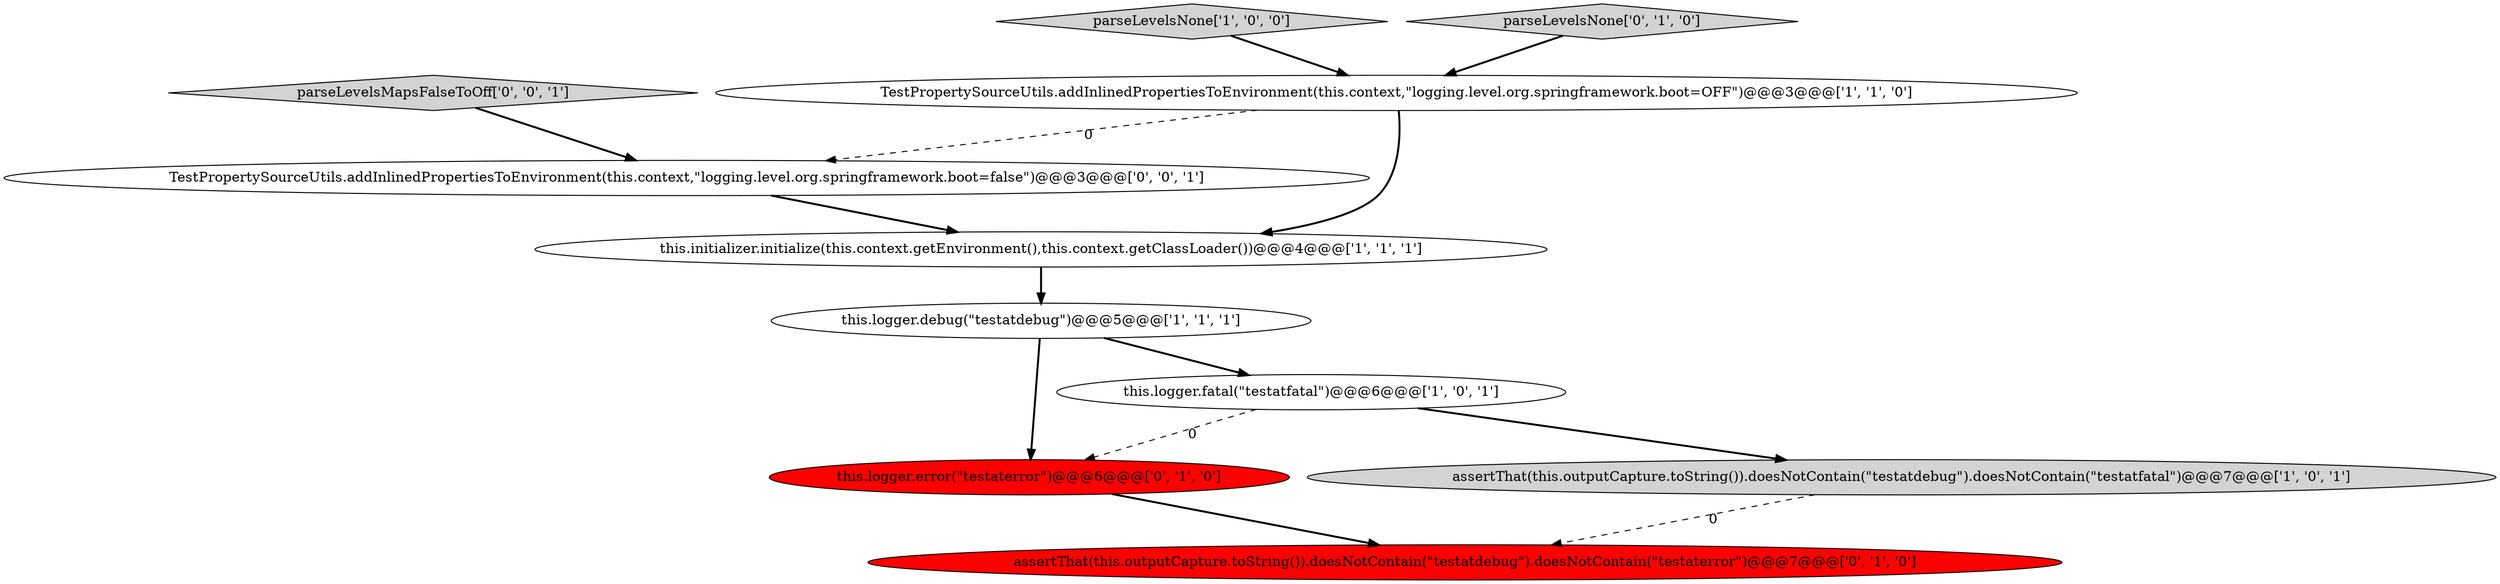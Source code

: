 digraph {
1 [style = filled, label = "assertThat(this.outputCapture.toString()).doesNotContain(\"testatdebug\").doesNotContain(\"testatfatal\")@@@7@@@['1', '0', '1']", fillcolor = lightgray, shape = ellipse image = "AAA0AAABBB1BBB"];
2 [style = filled, label = "TestPropertySourceUtils.addInlinedPropertiesToEnvironment(this.context,\"logging.level.org.springframework.boot=OFF\")@@@3@@@['1', '1', '0']", fillcolor = white, shape = ellipse image = "AAA0AAABBB1BBB"];
3 [style = filled, label = "this.logger.debug(\"testatdebug\")@@@5@@@['1', '1', '1']", fillcolor = white, shape = ellipse image = "AAA0AAABBB1BBB"];
7 [style = filled, label = "this.logger.error(\"testaterror\")@@@6@@@['0', '1', '0']", fillcolor = red, shape = ellipse image = "AAA1AAABBB2BBB"];
10 [style = filled, label = "TestPropertySourceUtils.addInlinedPropertiesToEnvironment(this.context,\"logging.level.org.springframework.boot=false\")@@@3@@@['0', '0', '1']", fillcolor = white, shape = ellipse image = "AAA0AAABBB3BBB"];
4 [style = filled, label = "this.logger.fatal(\"testatfatal\")@@@6@@@['1', '0', '1']", fillcolor = white, shape = ellipse image = "AAA0AAABBB1BBB"];
9 [style = filled, label = "parseLevelsMapsFalseToOff['0', '0', '1']", fillcolor = lightgray, shape = diamond image = "AAA0AAABBB3BBB"];
0 [style = filled, label = "parseLevelsNone['1', '0', '0']", fillcolor = lightgray, shape = diamond image = "AAA0AAABBB1BBB"];
6 [style = filled, label = "assertThat(this.outputCapture.toString()).doesNotContain(\"testatdebug\").doesNotContain(\"testaterror\")@@@7@@@['0', '1', '0']", fillcolor = red, shape = ellipse image = "AAA1AAABBB2BBB"];
5 [style = filled, label = "this.initializer.initialize(this.context.getEnvironment(),this.context.getClassLoader())@@@4@@@['1', '1', '1']", fillcolor = white, shape = ellipse image = "AAA0AAABBB1BBB"];
8 [style = filled, label = "parseLevelsNone['0', '1', '0']", fillcolor = lightgray, shape = diamond image = "AAA0AAABBB2BBB"];
5->3 [style = bold, label=""];
2->10 [style = dashed, label="0"];
4->1 [style = bold, label=""];
2->5 [style = bold, label=""];
10->5 [style = bold, label=""];
9->10 [style = bold, label=""];
8->2 [style = bold, label=""];
3->7 [style = bold, label=""];
4->7 [style = dashed, label="0"];
3->4 [style = bold, label=""];
1->6 [style = dashed, label="0"];
7->6 [style = bold, label=""];
0->2 [style = bold, label=""];
}
